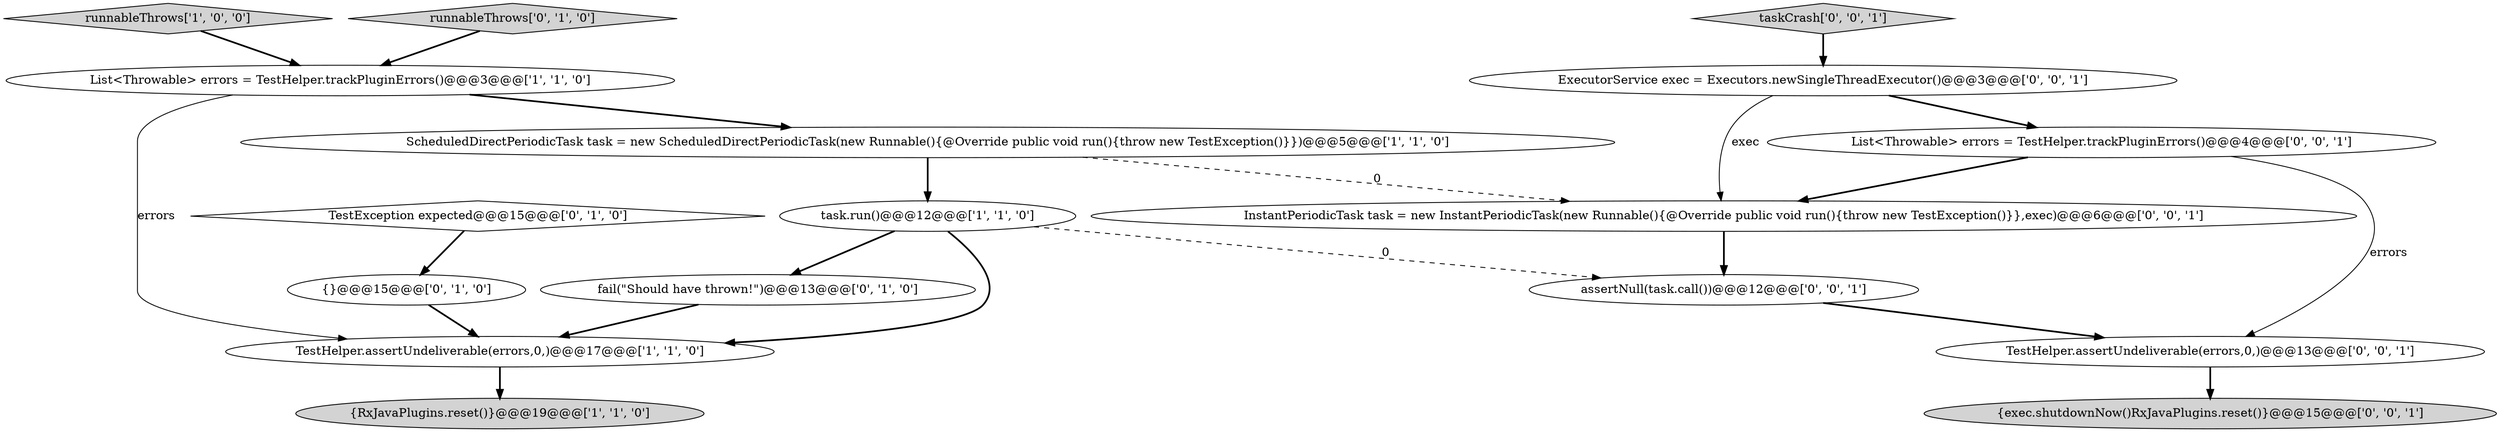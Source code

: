 digraph {
1 [style = filled, label = "runnableThrows['1', '0', '0']", fillcolor = lightgray, shape = diamond image = "AAA0AAABBB1BBB"];
7 [style = filled, label = "runnableThrows['0', '1', '0']", fillcolor = lightgray, shape = diamond image = "AAA0AAABBB2BBB"];
3 [style = filled, label = "ScheduledDirectPeriodicTask task = new ScheduledDirectPeriodicTask(new Runnable(){@Override public void run(){throw new TestException()}})@@@5@@@['1', '1', '0']", fillcolor = white, shape = ellipse image = "AAA0AAABBB1BBB"];
10 [style = filled, label = "assertNull(task.call())@@@12@@@['0', '0', '1']", fillcolor = white, shape = ellipse image = "AAA0AAABBB3BBB"];
15 [style = filled, label = "TestHelper.assertUndeliverable(errors,0,)@@@13@@@['0', '0', '1']", fillcolor = white, shape = ellipse image = "AAA0AAABBB3BBB"];
4 [style = filled, label = "List<Throwable> errors = TestHelper.trackPluginErrors()@@@3@@@['1', '1', '0']", fillcolor = white, shape = ellipse image = "AAA0AAABBB1BBB"];
9 [style = filled, label = "fail(\"Should have thrown!\")@@@13@@@['0', '1', '0']", fillcolor = white, shape = ellipse image = "AAA1AAABBB2BBB"];
0 [style = filled, label = "{RxJavaPlugins.reset()}@@@19@@@['1', '1', '0']", fillcolor = lightgray, shape = ellipse image = "AAA0AAABBB1BBB"];
14 [style = filled, label = "ExecutorService exec = Executors.newSingleThreadExecutor()@@@3@@@['0', '0', '1']", fillcolor = white, shape = ellipse image = "AAA0AAABBB3BBB"];
11 [style = filled, label = "InstantPeriodicTask task = new InstantPeriodicTask(new Runnable(){@Override public void run(){throw new TestException()}},exec)@@@6@@@['0', '0', '1']", fillcolor = white, shape = ellipse image = "AAA0AAABBB3BBB"];
13 [style = filled, label = "List<Throwable> errors = TestHelper.trackPluginErrors()@@@4@@@['0', '0', '1']", fillcolor = white, shape = ellipse image = "AAA0AAABBB3BBB"];
16 [style = filled, label = "{exec.shutdownNow()RxJavaPlugins.reset()}@@@15@@@['0', '0', '1']", fillcolor = lightgray, shape = ellipse image = "AAA0AAABBB3BBB"];
12 [style = filled, label = "taskCrash['0', '0', '1']", fillcolor = lightgray, shape = diamond image = "AAA0AAABBB3BBB"];
8 [style = filled, label = "TestException expected@@@15@@@['0', '1', '0']", fillcolor = white, shape = diamond image = "AAA1AAABBB2BBB"];
5 [style = filled, label = "task.run()@@@12@@@['1', '1', '0']", fillcolor = white, shape = ellipse image = "AAA0AAABBB1BBB"];
2 [style = filled, label = "TestHelper.assertUndeliverable(errors,0,)@@@17@@@['1', '1', '0']", fillcolor = white, shape = ellipse image = "AAA0AAABBB1BBB"];
6 [style = filled, label = "{}@@@15@@@['0', '1', '0']", fillcolor = white, shape = ellipse image = "AAA0AAABBB2BBB"];
5->2 [style = bold, label=""];
12->14 [style = bold, label=""];
9->2 [style = bold, label=""];
14->13 [style = bold, label=""];
3->11 [style = dashed, label="0"];
8->6 [style = bold, label=""];
5->9 [style = bold, label=""];
3->5 [style = bold, label=""];
6->2 [style = bold, label=""];
13->11 [style = bold, label=""];
11->10 [style = bold, label=""];
7->4 [style = bold, label=""];
14->11 [style = solid, label="exec"];
4->2 [style = solid, label="errors"];
15->16 [style = bold, label=""];
1->4 [style = bold, label=""];
5->10 [style = dashed, label="0"];
2->0 [style = bold, label=""];
10->15 [style = bold, label=""];
13->15 [style = solid, label="errors"];
4->3 [style = bold, label=""];
}
